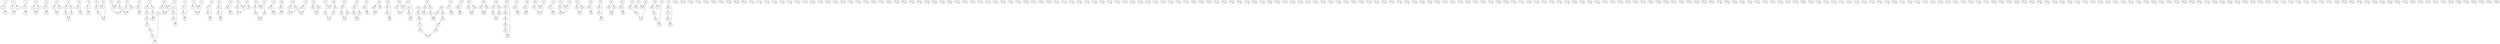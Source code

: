 digraph BarabasiAlbert_nodes_500_GradoMax_2 {
0;
1;
2;
3;
4;
5;
6;
7;
8;
9;
10;
11;
12;
13;
14;
15;
16;
17;
18;
19;
20;
21;
22;
23;
24;
25;
26;
27;
28;
29;
30;
31;
32;
33;
34;
35;
36;
37;
38;
39;
40;
41;
42;
43;
44;
45;
46;
47;
48;
49;
50;
51;
52;
53;
54;
55;
56;
57;
58;
59;
60;
61;
62;
63;
64;
65;
66;
67;
68;
69;
70;
71;
72;
73;
74;
75;
76;
77;
78;
79;
80;
81;
82;
83;
84;
85;
86;
87;
88;
89;
90;
91;
92;
93;
94;
95;
96;
97;
98;
99;
100;
101;
102;
103;
104;
105;
106;
107;
108;
109;
110;
111;
112;
113;
114;
115;
116;
117;
118;
119;
120;
121;
122;
123;
124;
125;
126;
127;
128;
129;
130;
131;
132;
133;
134;
135;
136;
137;
138;
139;
140;
141;
142;
143;
144;
145;
146;
147;
148;
149;
150;
151;
152;
153;
154;
155;
156;
157;
158;
159;
160;
161;
162;
163;
164;
165;
166;
167;
168;
169;
170;
171;
172;
173;
174;
175;
176;
177;
178;
179;
180;
181;
182;
183;
184;
185;
186;
187;
188;
189;
190;
191;
192;
193;
194;
195;
196;
197;
198;
199;
200;
201;
202;
203;
204;
205;
206;
207;
208;
209;
210;
211;
212;
213;
214;
215;
216;
217;
218;
219;
220;
221;
222;
223;
224;
225;
226;
227;
228;
229;
230;
231;
232;
233;
234;
235;
236;
237;
238;
239;
240;
241;
242;
243;
244;
245;
246;
247;
248;
249;
250;
251;
252;
253;
254;
255;
256;
257;
258;
259;
260;
261;
262;
263;
264;
265;
266;
267;
268;
269;
270;
271;
272;
273;
274;
275;
276;
277;
278;
279;
280;
281;
282;
283;
284;
285;
286;
287;
288;
289;
290;
291;
292;
293;
294;
295;
296;
297;
298;
299;
300;
301;
302;
303;
304;
305;
306;
307;
308;
309;
310;
311;
312;
313;
314;
315;
316;
317;
318;
319;
320;
321;
322;
323;
324;
325;
326;
327;
328;
329;
330;
331;
332;
333;
334;
335;
336;
337;
338;
339;
340;
341;
342;
343;
344;
345;
346;
347;
348;
349;
350;
351;
352;
353;
354;
355;
356;
357;
358;
359;
360;
361;
362;
363;
364;
365;
366;
367;
368;
369;
370;
371;
372;
373;
374;
375;
376;
377;
378;
379;
380;
381;
382;
383;
384;
385;
386;
387;
388;
389;
390;
391;
392;
393;
394;
395;
396;
397;
398;
399;
400;
401;
402;
403;
404;
405;
406;
407;
408;
409;
410;
411;
412;
413;
414;
415;
416;
417;
418;
419;
420;
421;
422;
423;
424;
425;
426;
427;
428;
429;
430;
431;
432;
433;
434;
435;
436;
437;
438;
439;
440;
441;
442;
443;
444;
445;
446;
447;
448;
449;
450;
451;
452;
453;
454;
455;
456;
457;
458;
459;
460;
461;
462;
463;
464;
465;
466;
467;
468;
469;
470;
471;
472;
473;
474;
475;
476;
477;
478;
479;
480;
481;
482;
483;
484;
485;
486;
487;
488;
489;
490;
491;
492;
493;
494;
495;
496;
497;
498;
499;
0 -> 1;
0 -> 2;
1 -> 2;
3 -> 4;
3 -> 5;
4 -> 6;
5 -> 6;
7 -> 8;
7 -> 9;
8 -> 9;
10 -> 11;
10 -> 12;
11 -> 13;
12 -> 13;
14 -> 15;
14 -> 16;
15 -> 16;
17 -> 18;
17 -> 19;
18 -> 20;
19 -> 20;
21 -> 22;
21 -> 23;
22 -> 24;
23 -> 25;
24 -> 27;
25 -> 27;
26 -> 28;
26 -> 29;
28 -> 29;
30 -> 31;
30 -> 32;
31 -> 32;
33 -> 34;
33 -> 36;
34 -> 37;
35 -> 36;
35 -> 38;
37 -> 38;
39 -> 40;
39 -> 43;
40 -> 42;
41 -> 42;
41 -> 46;
43 -> 47;
44 -> 45;
44 -> 46;
45 -> 47;
48 -> 49;
48 -> 50;
49 -> 50;
51 -> 52;
51 -> 54;
52 -> 53;
53 -> 60;
54 -> 55;
55 -> 56;
56 -> 57;
57 -> 58;
58 -> 61;
59 -> 60;
59 -> 62;
61 -> 62;
63 -> 64;
63 -> 70;
64 -> 66;
65 -> 66;
65 -> 67;
67 -> 68;
68 -> 71;
69 -> 70;
69 -> 71;
72 -> 73;
72 -> 75;
73 -> 74;
74 -> 75;
76 -> 77;
76 -> 80;
77 -> 79;
78 -> 79;
78 -> 80;
81 -> 82;
81 -> 84;
82 -> 83;
83 -> 84;
85 -> 86;
85 -> 89;
86 -> 87;
87 -> 89;
88 -> 90;
88 -> 91;
90 -> 91;
92 -> 93;
92 -> 96;
93 -> 97;
94 -> 95;
94 -> 96;
95 -> 97;
98 -> 99;
98 -> 102;
99 -> 100;
100 -> 106;
101 -> 102;
101 -> 103;
103 -> 106;
104 -> 105;
104 -> 107;
105 -> 107;
108 -> 109;
108 -> 112;
109 -> 112;
110 -> 111;
110 -> 113;
111 -> 117;
113 -> 115;
114 -> 115;
114 -> 116;
116 -> 117;
118 -> 119;
118 -> 120;
119 -> 122;
120 -> 122;
121 -> 123;
121 -> 125;
123 -> 128;
124 -> 125;
124 -> 126;
126 -> 127;
127 -> 128;
129 -> 130;
129 -> 132;
130 -> 131;
131 -> 133;
132 -> 133;
134 -> 135;
134 -> 137;
135 -> 136;
136 -> 138;
137 -> 138;
139 -> 140;
139 -> 141;
140 -> 141;
142 -> 143;
142 -> 144;
143 -> 145;
144 -> 145;
146 -> 147;
146 -> 149;
147 -> 148;
148 -> 149;
150 -> 151;
150 -> 156;
151 -> 153;
152 -> 153;
152 -> 154;
154 -> 159;
155 -> 156;
155 -> 159;
157 -> 158;
157 -> 163;
158 -> 161;
160 -> 161;
160 -> 162;
162 -> 165;
163 -> 164;
164 -> 168;
165 -> 171;
166 -> 167;
166 -> 169;
167 -> 168;
169 -> 170;
170 -> 173;
171 -> 172;
172 -> 175;
173 -> 174;
174 -> 175;
176 -> 177;
176 -> 178;
177 -> 178;
179 -> 180;
179 -> 181;
180 -> 181;
182 -> 183;
182 -> 184;
183 -> 185;
184 -> 185;
186 -> 187;
186 -> 188;
187 -> 189;
188 -> 189;
190 -> 191;
190 -> 192;
191 -> 193;
192 -> 194;
193 -> 195;
194 -> 195;
196 -> 197;
196 -> 202;
197 -> 198;
198 -> 199;
199 -> 200;
200 -> 201;
201 -> 202;
203 -> 204;
203 -> 205;
204 -> 205;
206 -> 207;
206 -> 208;
207 -> 208;
209 -> 210;
209 -> 213;
210 -> 212;
211 -> 212;
211 -> 213;
214 -> 215;
214 -> 216;
215 -> 216;
217 -> 218;
217 -> 223;
218 -> 220;
219 -> 220;
219 -> 223;
221 -> 222;
221 -> 224;
222 -> 227;
224 -> 227;
225 -> 226;
225 -> 228;
226 -> 228;
229 -> 230;
229 -> 233;
230 -> 231;
231 -> 233;
232 -> 234;
232 -> 235;
234 -> 236;
235 -> 236;
237 -> 238;
237 -> 239;
238 -> 239;
240 -> 241;
240 -> 244;
241 -> 242;
242 -> 247;
243 -> 244;
243 -> 246;
245 -> 246;
245 -> 247;
248 -> 249;
248 -> 251;
249 -> 252;
250 -> 251;
250 -> 254;
252 -> 253;
253 -> 254;
255 -> 256;
255 -> 260;
256 -> 257;
257 -> 258;
258 -> 260;
259 -> 259;
261 -> 261;
262 -> 262;
263 -> 263;
264 -> 264;
265 -> 265;
266 -> 266;
267 -> 267;
268 -> 268;
269 -> 269;
270 -> 270;
271 -> 271;
272 -> 272;
273 -> 273;
274 -> 274;
275 -> 275;
276 -> 276;
277 -> 277;
278 -> 278;
279 -> 279;
280 -> 280;
281 -> 281;
282 -> 282;
283 -> 283;
284 -> 284;
285 -> 285;
286 -> 286;
287 -> 287;
288 -> 288;
289 -> 289;
290 -> 290;
291 -> 291;
292 -> 292;
293 -> 293;
294 -> 294;
295 -> 295;
296 -> 296;
297 -> 297;
298 -> 298;
299 -> 299;
300 -> 300;
301 -> 301;
302 -> 302;
303 -> 303;
304 -> 304;
305 -> 305;
306 -> 306;
307 -> 307;
308 -> 308;
309 -> 309;
310 -> 310;
311 -> 311;
312 -> 312;
313 -> 313;
314 -> 314;
315 -> 315;
316 -> 316;
317 -> 317;
318 -> 318;
319 -> 319;
320 -> 320;
321 -> 321;
322 -> 322;
323 -> 323;
324 -> 324;
325 -> 325;
326 -> 326;
327 -> 327;
328 -> 328;
329 -> 329;
330 -> 330;
331 -> 331;
332 -> 332;
333 -> 333;
334 -> 334;
335 -> 335;
336 -> 336;
337 -> 337;
338 -> 338;
339 -> 339;
340 -> 340;
341 -> 341;
342 -> 342;
343 -> 343;
344 -> 344;
345 -> 345;
346 -> 346;
347 -> 347;
348 -> 348;
349 -> 349;
350 -> 350;
351 -> 351;
352 -> 352;
353 -> 353;
354 -> 354;
355 -> 355;
356 -> 356;
357 -> 357;
358 -> 358;
359 -> 359;
360 -> 360;
361 -> 361;
362 -> 362;
363 -> 363;
364 -> 364;
365 -> 365;
366 -> 366;
367 -> 367;
368 -> 368;
369 -> 369;
370 -> 370;
371 -> 371;
372 -> 372;
373 -> 373;
374 -> 374;
375 -> 375;
376 -> 376;
377 -> 377;
378 -> 378;
379 -> 379;
380 -> 380;
381 -> 381;
382 -> 382;
383 -> 383;
384 -> 384;
385 -> 385;
386 -> 386;
387 -> 387;
388 -> 388;
389 -> 389;
390 -> 390;
391 -> 391;
392 -> 392;
393 -> 393;
394 -> 394;
395 -> 395;
396 -> 396;
397 -> 397;
398 -> 398;
399 -> 399;
400 -> 400;
401 -> 401;
402 -> 402;
403 -> 403;
404 -> 404;
405 -> 405;
406 -> 406;
407 -> 407;
408 -> 408;
409 -> 409;
410 -> 410;
411 -> 411;
412 -> 412;
413 -> 413;
414 -> 414;
415 -> 415;
416 -> 416;
417 -> 417;
418 -> 418;
419 -> 419;
420 -> 420;
421 -> 421;
422 -> 422;
423 -> 423;
424 -> 424;
425 -> 425;
426 -> 426;
427 -> 427;
428 -> 428;
429 -> 429;
430 -> 430;
431 -> 431;
432 -> 432;
433 -> 433;
434 -> 434;
435 -> 435;
436 -> 436;
437 -> 437;
438 -> 438;
439 -> 439;
440 -> 440;
441 -> 441;
442 -> 442;
443 -> 443;
444 -> 444;
445 -> 445;
446 -> 446;
447 -> 447;
448 -> 448;
449 -> 449;
450 -> 450;
451 -> 451;
452 -> 452;
453 -> 453;
454 -> 454;
455 -> 455;
456 -> 456;
457 -> 457;
458 -> 458;
459 -> 459;
460 -> 460;
461 -> 461;
462 -> 462;
463 -> 463;
464 -> 464;
465 -> 465;
466 -> 466;
467 -> 467;
468 -> 468;
469 -> 469;
470 -> 470;
471 -> 471;
472 -> 472;
473 -> 473;
474 -> 474;
475 -> 475;
476 -> 476;
477 -> 477;
478 -> 478;
479 -> 479;
480 -> 480;
481 -> 481;
482 -> 482;
483 -> 483;
484 -> 484;
485 -> 485;
486 -> 486;
487 -> 487;
488 -> 488;
489 -> 489;
490 -> 490;
491 -> 491;
492 -> 492;
493 -> 493;
494 -> 494;
495 -> 495;
496 -> 496;
497 -> 497;
498 -> 498;
499 -> 499;
}
